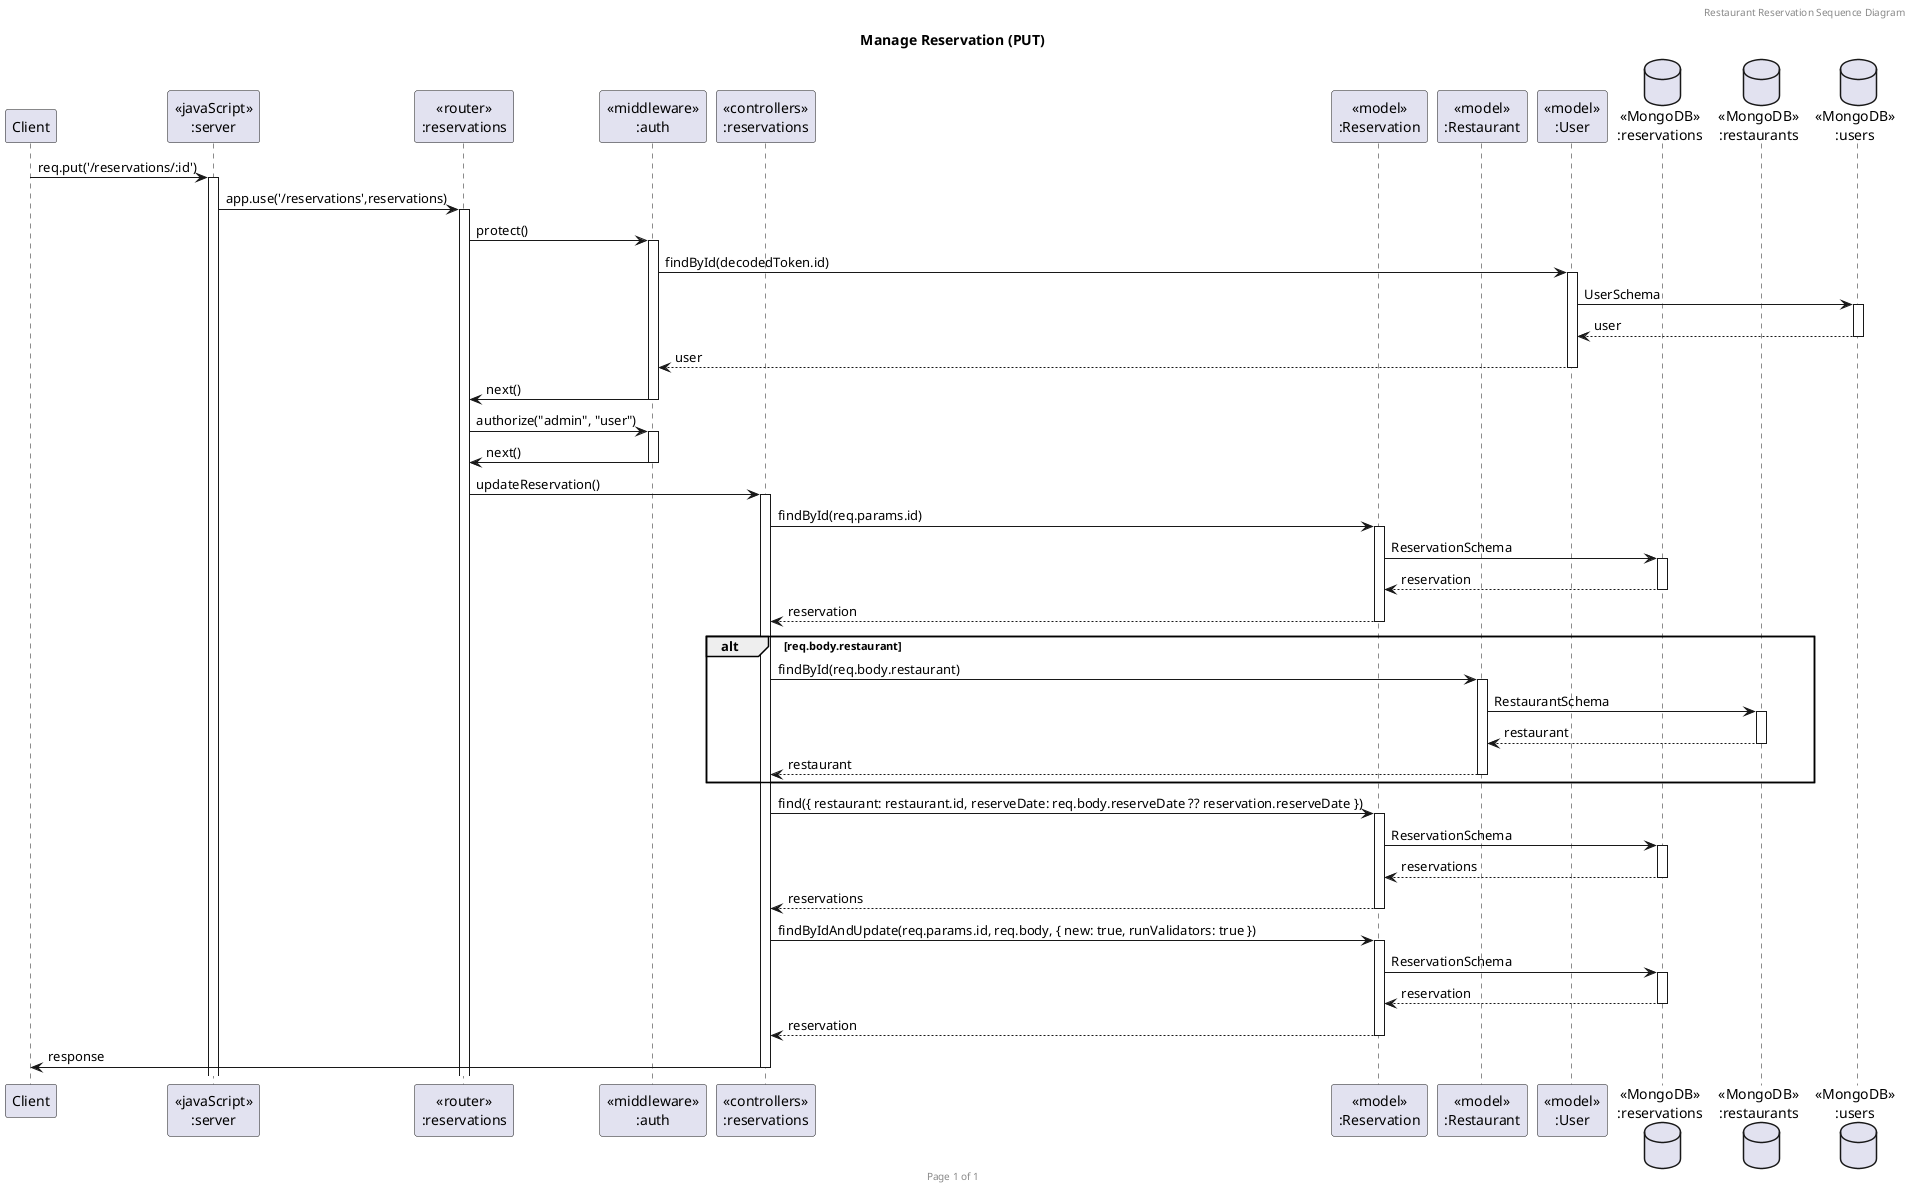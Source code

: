 @startuml Manage Reservation (PUT)

header Restaurant Reservation Sequence Diagram
footer Page %page% of %lastpage%
title "Manage Reservation (PUT)"

participant "Client" as client
participant "<<javaScript>>\n:server" as server
participant "<<router>>\n:reservations" as routerReservations
participant "<<middleware>>\n:auth" as middlewareAuth
participant "<<controllers>>\n:reservations" as controllersReservations
participant "<<model>>\n:Reservation" as modelReservation
participant "<<model>>\n:Restaurant" as modelRestaurant
participant "<<model>>\n:User" as modelUser
database "<<MongoDB>>\n:reservations" as ReservationsDatabase
database "<<MongoDB>>\n:restaurants" as RestaurantsDatabase
database "<<MongoDB>>\n:users" as UsersDatabase

' PUT
client->server ++:req.put('/reservations/:id')
server->routerReservations ++:app.use('/reservations',reservations)
routerReservations -> middlewareAuth ++:protect()
middlewareAuth -> modelUser ++:findById(decodedToken.id)
modelUser -> UsersDatabase ++:UserSchema
UsersDatabase --> modelUser --:user
modelUser --> middlewareAuth --:user
middlewareAuth -> routerReservations --:next()
routerReservations -> middlewareAuth ++:authorize("admin", "user")
middlewareAuth -> routerReservations --:next()
routerReservations -> controllersReservations ++:updateReservation()

controllersReservations -> modelReservation ++:findById(req.params.id)
modelReservation -> ReservationsDatabase ++:ReservationSchema 
ReservationsDatabase --> modelReservation --:reservation
controllersReservations <-- modelReservation --:reservation

alt req.body.restaurant
    controllersReservations -> modelRestaurant ++:findById(req.body.restaurant)
    modelRestaurant -> RestaurantsDatabase ++:RestaurantSchema
    RestaurantsDatabase --> modelRestaurant --:restaurant
    controllersReservations <-- modelRestaurant --:restaurant
end

controllersReservations -> modelReservation ++:find({ restaurant: restaurant.id, reserveDate: req.body.reserveDate ?? reservation.reserveDate })
modelReservation -> ReservationsDatabase ++:ReservationSchema 
ReservationsDatabase --> modelReservation --:reservations
controllersReservations <-- modelReservation --:reservations

controllersReservations -> modelReservation ++:findByIdAndUpdate(req.params.id, req.body, { new: true, runValidators: true })
modelReservation -> ReservationsDatabase ++:ReservationSchema 
ReservationsDatabase --> modelReservation --:reservation
controllersReservations <-- modelReservation --:reservation
controllersReservations -> client --:response

@enduml